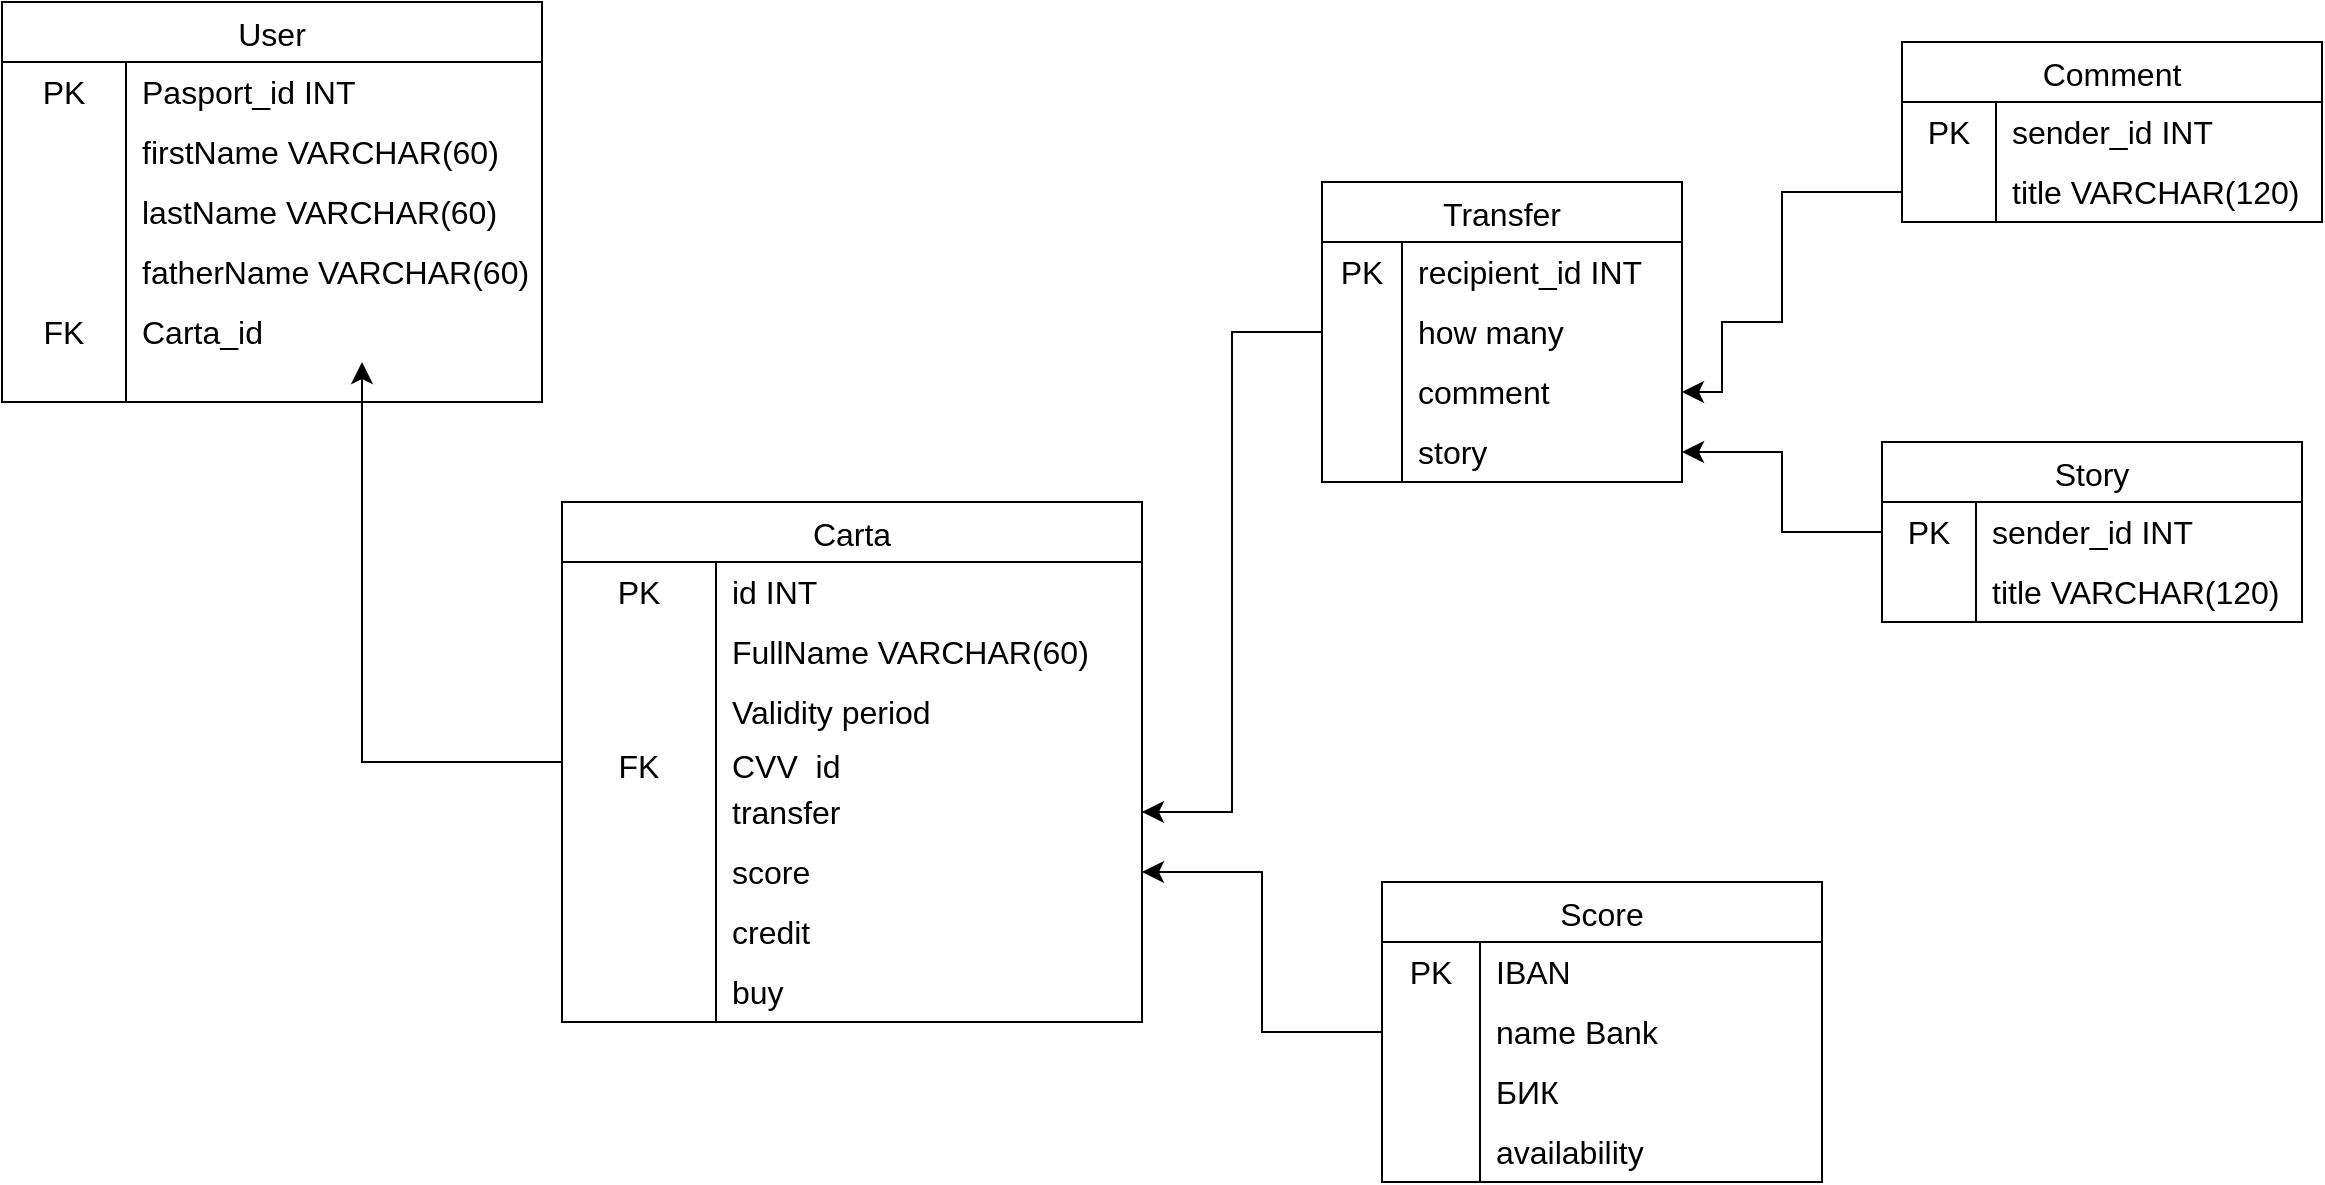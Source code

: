 <mxfile version="20.8.13" type="device"><diagram id="R2lEEEUBdFMjLlhIrx00" name="Page-1"><mxGraphModel dx="4200" dy="2324" grid="1" gridSize="10" guides="1" tooltips="1" connect="1" arrows="1" fold="1" page="1" pageScale="1" pageWidth="850" pageHeight="1100" math="0" shadow="0" extFonts="Permanent Marker^https://fonts.googleapis.com/css?family=Permanent+Marker"><root><mxCell id="0"/><mxCell id="1" parent="0"/><mxCell id="pISq7t-B5l_GhA6U0slS-1" value="User" style="shape=table;startSize=30;container=1;collapsible=0;childLayout=tableLayout;fixedRows=1;rowLines=0;fontStyle=0;strokeColor=default;fontSize=16;" parent="1" vertex="1"><mxGeometry x="30" y="250" width="270" height="200" as="geometry"/></mxCell><mxCell id="3HIKXujEoV013F43m0Qh-1" value="" style="shape=tableRow;horizontal=0;startSize=0;swimlaneHead=0;swimlaneBody=0;top=0;left=0;bottom=0;right=0;collapsible=0;dropTarget=0;fillColor=none;points=[[0,0.5],[1,0.5]];portConstraint=eastwest;strokeColor=inherit;fontSize=16;" parent="pISq7t-B5l_GhA6U0slS-1" vertex="1"><mxGeometry y="30" width="270" height="30" as="geometry"/></mxCell><mxCell id="3HIKXujEoV013F43m0Qh-2" value="PK" style="shape=partialRectangle;html=1;whiteSpace=wrap;connectable=0;fillColor=none;top=0;left=0;bottom=0;right=0;overflow=hidden;pointerEvents=1;strokeColor=inherit;fontSize=16;" parent="3HIKXujEoV013F43m0Qh-1" vertex="1"><mxGeometry width="62" height="30" as="geometry"><mxRectangle width="62" height="30" as="alternateBounds"/></mxGeometry></mxCell><mxCell id="3HIKXujEoV013F43m0Qh-3" value="Pasport_id INT" style="shape=partialRectangle;html=1;whiteSpace=wrap;connectable=0;fillColor=none;top=0;left=0;bottom=0;right=0;align=left;spacingLeft=6;overflow=hidden;strokeColor=inherit;fontSize=16;" parent="3HIKXujEoV013F43m0Qh-1" vertex="1"><mxGeometry x="62" width="208" height="30" as="geometry"><mxRectangle width="208" height="30" as="alternateBounds"/></mxGeometry></mxCell><mxCell id="pISq7t-B5l_GhA6U0slS-2" value="" style="shape=tableRow;horizontal=0;startSize=0;swimlaneHead=0;swimlaneBody=0;top=0;left=0;bottom=0;right=0;collapsible=0;dropTarget=0;fillColor=none;points=[[0,0.5],[1,0.5]];portConstraint=eastwest;strokeColor=inherit;fontSize=16;" parent="pISq7t-B5l_GhA6U0slS-1" vertex="1"><mxGeometry y="60" width="270" height="30" as="geometry"/></mxCell><mxCell id="pISq7t-B5l_GhA6U0slS-3" value="" style="shape=partialRectangle;html=1;whiteSpace=wrap;connectable=0;fillColor=none;top=0;left=0;bottom=0;right=0;overflow=hidden;pointerEvents=1;strokeColor=inherit;fontSize=16;" parent="pISq7t-B5l_GhA6U0slS-2" vertex="1"><mxGeometry width="62" height="30" as="geometry"><mxRectangle width="62" height="30" as="alternateBounds"/></mxGeometry></mxCell><mxCell id="pISq7t-B5l_GhA6U0slS-4" value="firstName VARCHAR(60)" style="shape=partialRectangle;html=1;whiteSpace=wrap;connectable=0;fillColor=none;top=0;left=0;bottom=0;right=0;align=left;spacingLeft=6;overflow=hidden;strokeColor=inherit;fontSize=16;" parent="pISq7t-B5l_GhA6U0slS-2" vertex="1"><mxGeometry x="62" width="208" height="30" as="geometry"><mxRectangle width="208" height="30" as="alternateBounds"/></mxGeometry></mxCell><mxCell id="pISq7t-B5l_GhA6U0slS-5" value="" style="shape=tableRow;horizontal=0;startSize=0;swimlaneHead=0;swimlaneBody=0;top=0;left=0;bottom=0;right=0;collapsible=0;dropTarget=0;fillColor=none;points=[[0,0.5],[1,0.5]];portConstraint=eastwest;strokeColor=inherit;fontSize=16;" parent="pISq7t-B5l_GhA6U0slS-1" vertex="1"><mxGeometry y="90" width="270" height="30" as="geometry"/></mxCell><mxCell id="pISq7t-B5l_GhA6U0slS-6" value="" style="shape=partialRectangle;html=1;whiteSpace=wrap;connectable=0;fillColor=none;top=0;left=0;bottom=0;right=0;overflow=hidden;strokeColor=inherit;fontSize=16;" parent="pISq7t-B5l_GhA6U0slS-5" vertex="1"><mxGeometry width="62" height="30" as="geometry"><mxRectangle width="62" height="30" as="alternateBounds"/></mxGeometry></mxCell><mxCell id="pISq7t-B5l_GhA6U0slS-7" value="lastName VARCHAR(60)" style="shape=partialRectangle;html=1;whiteSpace=wrap;connectable=0;fillColor=none;top=0;left=0;bottom=0;right=0;align=left;spacingLeft=6;overflow=hidden;strokeColor=inherit;fontSize=16;" parent="pISq7t-B5l_GhA6U0slS-5" vertex="1"><mxGeometry x="62" width="208" height="30" as="geometry"><mxRectangle width="208" height="30" as="alternateBounds"/></mxGeometry></mxCell><mxCell id="pISq7t-B5l_GhA6U0slS-8" value="" style="shape=tableRow;horizontal=0;startSize=0;swimlaneHead=0;swimlaneBody=0;top=0;left=0;bottom=0;right=0;collapsible=0;dropTarget=0;fillColor=none;points=[[0,0.5],[1,0.5]];portConstraint=eastwest;strokeColor=inherit;fontSize=16;" parent="pISq7t-B5l_GhA6U0slS-1" vertex="1"><mxGeometry y="120" width="270" height="30" as="geometry"/></mxCell><mxCell id="pISq7t-B5l_GhA6U0slS-9" value="" style="shape=partialRectangle;html=1;whiteSpace=wrap;connectable=0;fillColor=none;top=0;left=0;bottom=0;right=0;overflow=hidden;strokeColor=inherit;fontSize=16;" parent="pISq7t-B5l_GhA6U0slS-8" vertex="1"><mxGeometry width="62" height="30" as="geometry"><mxRectangle width="62" height="30" as="alternateBounds"/></mxGeometry></mxCell><mxCell id="pISq7t-B5l_GhA6U0slS-10" value="fatherName VARCHAR(60)" style="shape=partialRectangle;html=1;whiteSpace=wrap;connectable=0;fillColor=none;top=0;left=0;bottom=0;right=0;align=left;spacingLeft=6;overflow=hidden;strokeColor=inherit;fontSize=16;" parent="pISq7t-B5l_GhA6U0slS-8" vertex="1"><mxGeometry x="62" width="208" height="30" as="geometry"><mxRectangle width="208" height="30" as="alternateBounds"/></mxGeometry></mxCell><mxCell id="pISq7t-B5l_GhA6U0slS-11" value="" style="shape=tableRow;horizontal=0;startSize=0;swimlaneHead=0;swimlaneBody=0;top=0;left=0;bottom=0;right=0;collapsible=0;dropTarget=0;fillColor=none;points=[[0,0.5],[1,0.5]];portConstraint=eastwest;strokeColor=inherit;fontSize=16;" parent="pISq7t-B5l_GhA6U0slS-1" vertex="1"><mxGeometry y="150" width="270" height="30" as="geometry"/></mxCell><mxCell id="pISq7t-B5l_GhA6U0slS-12" value="FK" style="shape=partialRectangle;html=1;whiteSpace=wrap;connectable=0;fillColor=none;top=0;left=0;bottom=0;right=0;overflow=hidden;strokeColor=inherit;fontSize=16;" parent="pISq7t-B5l_GhA6U0slS-11" vertex="1"><mxGeometry width="62" height="30" as="geometry"><mxRectangle width="62" height="30" as="alternateBounds"/></mxGeometry></mxCell><mxCell id="pISq7t-B5l_GhA6U0slS-13" value="Carta_id" style="shape=partialRectangle;html=1;whiteSpace=wrap;connectable=0;fillColor=none;top=0;left=0;bottom=0;right=0;align=left;spacingLeft=6;overflow=hidden;strokeColor=inherit;fontSize=16;" parent="pISq7t-B5l_GhA6U0slS-11" vertex="1"><mxGeometry x="62" width="208" height="30" as="geometry"><mxRectangle width="208" height="30" as="alternateBounds"/></mxGeometry></mxCell><mxCell id="pISq7t-B5l_GhA6U0slS-14" value="" style="shape=tableRow;horizontal=0;startSize=0;swimlaneHead=0;swimlaneBody=0;top=0;left=0;bottom=0;right=0;collapsible=0;dropTarget=0;fillColor=none;points=[[0,0.5],[1,0.5]];portConstraint=eastwest;strokeColor=inherit;fontSize=16;" parent="pISq7t-B5l_GhA6U0slS-1" vertex="1"><mxGeometry y="180" width="270" height="20" as="geometry"/></mxCell><mxCell id="pISq7t-B5l_GhA6U0slS-15" value="" style="shape=partialRectangle;html=1;whiteSpace=wrap;connectable=0;fillColor=none;top=0;left=0;bottom=0;right=0;overflow=hidden;strokeColor=inherit;fontSize=16;" parent="pISq7t-B5l_GhA6U0slS-14" vertex="1"><mxGeometry width="62" height="20" as="geometry"><mxRectangle width="62" height="20" as="alternateBounds"/></mxGeometry></mxCell><mxCell id="pISq7t-B5l_GhA6U0slS-16" value="" style="shape=partialRectangle;html=1;whiteSpace=wrap;connectable=0;fillColor=none;top=0;left=0;bottom=0;right=0;align=left;spacingLeft=6;overflow=hidden;strokeColor=inherit;fontSize=16;" parent="pISq7t-B5l_GhA6U0slS-14" vertex="1"><mxGeometry x="62" width="208" height="20" as="geometry"><mxRectangle width="208" height="20" as="alternateBounds"/></mxGeometry></mxCell><mxCell id="3HIKXujEoV013F43m0Qh-4" value="Carta" style="shape=table;startSize=30;container=1;collapsible=0;childLayout=tableLayout;fixedRows=1;rowLines=0;fontStyle=0;strokeColor=default;fontSize=16;" parent="1" vertex="1"><mxGeometry x="310" y="500" width="290" height="260" as="geometry"/></mxCell><mxCell id="3HIKXujEoV013F43m0Qh-5" value="" style="shape=tableRow;horizontal=0;startSize=0;swimlaneHead=0;swimlaneBody=0;top=0;left=0;bottom=0;right=0;collapsible=0;dropTarget=0;fillColor=none;points=[[0,0.5],[1,0.5]];portConstraint=eastwest;strokeColor=inherit;fontSize=16;" parent="3HIKXujEoV013F43m0Qh-4" vertex="1"><mxGeometry y="30" width="290" height="30" as="geometry"/></mxCell><mxCell id="3HIKXujEoV013F43m0Qh-6" value="PK" style="shape=partialRectangle;html=1;whiteSpace=wrap;connectable=0;fillColor=none;top=0;left=0;bottom=0;right=0;overflow=hidden;pointerEvents=1;strokeColor=inherit;fontSize=16;" parent="3HIKXujEoV013F43m0Qh-5" vertex="1"><mxGeometry width="77" height="30" as="geometry"><mxRectangle width="77" height="30" as="alternateBounds"/></mxGeometry></mxCell><mxCell id="3HIKXujEoV013F43m0Qh-7" value="id INT" style="shape=partialRectangle;html=1;whiteSpace=wrap;connectable=0;fillColor=none;top=0;left=0;bottom=0;right=0;align=left;spacingLeft=6;overflow=hidden;strokeColor=inherit;fontSize=16;" parent="3HIKXujEoV013F43m0Qh-5" vertex="1"><mxGeometry x="77" width="213" height="30" as="geometry"><mxRectangle width="213" height="30" as="alternateBounds"/></mxGeometry></mxCell><mxCell id="3HIKXujEoV013F43m0Qh-8" value="" style="shape=tableRow;horizontal=0;startSize=0;swimlaneHead=0;swimlaneBody=0;top=0;left=0;bottom=0;right=0;collapsible=0;dropTarget=0;fillColor=none;points=[[0,0.5],[1,0.5]];portConstraint=eastwest;strokeColor=inherit;fontSize=16;" parent="3HIKXujEoV013F43m0Qh-4" vertex="1"><mxGeometry y="60" width="290" height="30" as="geometry"/></mxCell><mxCell id="3HIKXujEoV013F43m0Qh-9" value="" style="shape=partialRectangle;html=1;whiteSpace=wrap;connectable=0;fillColor=none;top=0;left=0;bottom=0;right=0;overflow=hidden;strokeColor=inherit;fontSize=16;" parent="3HIKXujEoV013F43m0Qh-8" vertex="1"><mxGeometry width="77" height="30" as="geometry"><mxRectangle width="77" height="30" as="alternateBounds"/></mxGeometry></mxCell><mxCell id="3HIKXujEoV013F43m0Qh-10" value="FullName VARCHAR(60)" style="shape=partialRectangle;html=1;whiteSpace=wrap;connectable=0;fillColor=none;top=0;left=0;bottom=0;right=0;align=left;spacingLeft=6;overflow=hidden;strokeColor=inherit;fontSize=16;" parent="3HIKXujEoV013F43m0Qh-8" vertex="1"><mxGeometry x="77" width="213" height="30" as="geometry"><mxRectangle width="213" height="30" as="alternateBounds"/></mxGeometry></mxCell><mxCell id="3HIKXujEoV013F43m0Qh-11" value="" style="shape=tableRow;horizontal=0;startSize=0;swimlaneHead=0;swimlaneBody=0;top=0;left=0;bottom=0;right=0;collapsible=0;dropTarget=0;fillColor=none;points=[[0,0.5],[1,0.5]];portConstraint=eastwest;strokeColor=inherit;fontSize=16;" parent="3HIKXujEoV013F43m0Qh-4" vertex="1"><mxGeometry y="90" width="290" height="30" as="geometry"/></mxCell><mxCell id="3HIKXujEoV013F43m0Qh-12" value="" style="shape=partialRectangle;html=1;whiteSpace=wrap;connectable=0;fillColor=none;top=0;left=0;bottom=0;right=0;overflow=hidden;strokeColor=inherit;fontSize=16;" parent="3HIKXujEoV013F43m0Qh-11" vertex="1"><mxGeometry width="77" height="30" as="geometry"><mxRectangle width="77" height="30" as="alternateBounds"/></mxGeometry></mxCell><mxCell id="3HIKXujEoV013F43m0Qh-13" value="Validity period" style="shape=partialRectangle;html=1;whiteSpace=wrap;connectable=0;fillColor=none;top=0;left=0;bottom=0;right=0;align=left;spacingLeft=6;overflow=hidden;strokeColor=inherit;fontSize=16;" parent="3HIKXujEoV013F43m0Qh-11" vertex="1"><mxGeometry x="77" width="213" height="30" as="geometry"><mxRectangle width="213" height="30" as="alternateBounds"/></mxGeometry></mxCell><mxCell id="3HIKXujEoV013F43m0Qh-24" value="" style="shape=tableRow;horizontal=0;startSize=0;swimlaneHead=0;swimlaneBody=0;top=0;left=0;bottom=0;right=0;collapsible=0;dropTarget=0;fillColor=none;points=[[0,0.5],[1,0.5]];portConstraint=eastwest;strokeColor=inherit;fontSize=16;" parent="3HIKXujEoV013F43m0Qh-4" vertex="1"><mxGeometry y="120" width="290" height="20" as="geometry"/></mxCell><mxCell id="3HIKXujEoV013F43m0Qh-25" value="FK" style="shape=partialRectangle;html=1;whiteSpace=wrap;connectable=0;fillColor=none;top=0;left=0;bottom=0;right=0;overflow=hidden;strokeColor=inherit;fontSize=16;" parent="3HIKXujEoV013F43m0Qh-24" vertex="1"><mxGeometry width="77" height="20" as="geometry"><mxRectangle width="77" height="20" as="alternateBounds"/></mxGeometry></mxCell><mxCell id="3HIKXujEoV013F43m0Qh-26" value="CVV_id" style="shape=partialRectangle;html=1;whiteSpace=wrap;connectable=0;fillColor=none;top=0;left=0;bottom=0;right=0;align=left;spacingLeft=6;overflow=hidden;strokeColor=inherit;fontSize=16;" parent="3HIKXujEoV013F43m0Qh-24" vertex="1"><mxGeometry x="77" width="213" height="20" as="geometry"><mxRectangle width="213" height="20" as="alternateBounds"/></mxGeometry></mxCell><mxCell id="3HIKXujEoV013F43m0Qh-56" value="" style="shape=tableRow;horizontal=0;startSize=0;swimlaneHead=0;swimlaneBody=0;top=0;left=0;bottom=0;right=0;collapsible=0;dropTarget=0;fillColor=none;points=[[0,0.5],[1,0.5]];portConstraint=eastwest;strokeColor=inherit;fontSize=16;" parent="3HIKXujEoV013F43m0Qh-4" vertex="1"><mxGeometry y="140" width="290" height="30" as="geometry"/></mxCell><mxCell id="3HIKXujEoV013F43m0Qh-57" value="" style="shape=partialRectangle;html=1;whiteSpace=wrap;connectable=0;fillColor=none;top=0;left=0;bottom=0;right=0;overflow=hidden;strokeColor=inherit;fontSize=16;" parent="3HIKXujEoV013F43m0Qh-56" vertex="1"><mxGeometry width="77" height="30" as="geometry"><mxRectangle width="77" height="30" as="alternateBounds"/></mxGeometry></mxCell><mxCell id="3HIKXujEoV013F43m0Qh-58" value="transfer" style="shape=partialRectangle;html=1;whiteSpace=wrap;connectable=0;fillColor=none;top=0;left=0;bottom=0;right=0;align=left;spacingLeft=6;overflow=hidden;strokeColor=inherit;fontSize=16;" parent="3HIKXujEoV013F43m0Qh-56" vertex="1"><mxGeometry x="77" width="213" height="30" as="geometry"><mxRectangle width="213" height="30" as="alternateBounds"/></mxGeometry></mxCell><mxCell id="3HIKXujEoV013F43m0Qh-39" value="" style="shape=tableRow;horizontal=0;startSize=0;swimlaneHead=0;swimlaneBody=0;top=0;left=0;bottom=0;right=0;collapsible=0;dropTarget=0;fillColor=none;points=[[0,0.5],[1,0.5]];portConstraint=eastwest;strokeColor=inherit;fontSize=16;" parent="3HIKXujEoV013F43m0Qh-4" vertex="1"><mxGeometry y="170" width="290" height="30" as="geometry"/></mxCell><mxCell id="3HIKXujEoV013F43m0Qh-40" value="" style="shape=partialRectangle;html=1;whiteSpace=wrap;connectable=0;fillColor=none;top=0;left=0;bottom=0;right=0;overflow=hidden;strokeColor=inherit;fontSize=16;" parent="3HIKXujEoV013F43m0Qh-39" vertex="1"><mxGeometry width="77" height="30" as="geometry"><mxRectangle width="77" height="30" as="alternateBounds"/></mxGeometry></mxCell><mxCell id="3HIKXujEoV013F43m0Qh-41" value="score" style="shape=partialRectangle;html=1;whiteSpace=wrap;connectable=0;fillColor=none;top=0;left=0;bottom=0;right=0;align=left;spacingLeft=6;overflow=hidden;strokeColor=inherit;fontSize=16;" parent="3HIKXujEoV013F43m0Qh-39" vertex="1"><mxGeometry x="77" width="213" height="30" as="geometry"><mxRectangle width="213" height="30" as="alternateBounds"/></mxGeometry></mxCell><mxCell id="3HIKXujEoV013F43m0Qh-103" value="" style="shape=tableRow;horizontal=0;startSize=0;swimlaneHead=0;swimlaneBody=0;top=0;left=0;bottom=0;right=0;collapsible=0;dropTarget=0;fillColor=none;points=[[0,0.5],[1,0.5]];portConstraint=eastwest;strokeColor=inherit;fontSize=16;" parent="3HIKXujEoV013F43m0Qh-4" vertex="1"><mxGeometry y="200" width="290" height="30" as="geometry"/></mxCell><mxCell id="3HIKXujEoV013F43m0Qh-104" value="" style="shape=partialRectangle;html=1;whiteSpace=wrap;connectable=0;fillColor=none;top=0;left=0;bottom=0;right=0;overflow=hidden;strokeColor=inherit;fontSize=16;" parent="3HIKXujEoV013F43m0Qh-103" vertex="1"><mxGeometry width="77" height="30" as="geometry"><mxRectangle width="77" height="30" as="alternateBounds"/></mxGeometry></mxCell><mxCell id="3HIKXujEoV013F43m0Qh-105" value="credit" style="shape=partialRectangle;html=1;whiteSpace=wrap;connectable=0;fillColor=none;top=0;left=0;bottom=0;right=0;align=left;spacingLeft=6;overflow=hidden;strokeColor=inherit;fontSize=16;" parent="3HIKXujEoV013F43m0Qh-103" vertex="1"><mxGeometry x="77" width="213" height="30" as="geometry"><mxRectangle width="213" height="30" as="alternateBounds"/></mxGeometry></mxCell><mxCell id="3HIKXujEoV013F43m0Qh-128" value="" style="shape=tableRow;horizontal=0;startSize=0;swimlaneHead=0;swimlaneBody=0;top=0;left=0;bottom=0;right=0;collapsible=0;dropTarget=0;fillColor=none;points=[[0,0.5],[1,0.5]];portConstraint=eastwest;strokeColor=inherit;fontSize=16;" parent="3HIKXujEoV013F43m0Qh-4" vertex="1"><mxGeometry y="230" width="290" height="30" as="geometry"/></mxCell><mxCell id="3HIKXujEoV013F43m0Qh-129" value="" style="shape=partialRectangle;html=1;whiteSpace=wrap;connectable=0;fillColor=none;top=0;left=0;bottom=0;right=0;overflow=hidden;strokeColor=inherit;fontSize=16;" parent="3HIKXujEoV013F43m0Qh-128" vertex="1"><mxGeometry width="77" height="30" as="geometry"><mxRectangle width="77" height="30" as="alternateBounds"/></mxGeometry></mxCell><mxCell id="3HIKXujEoV013F43m0Qh-130" value="buy" style="shape=partialRectangle;html=1;whiteSpace=wrap;connectable=0;fillColor=none;top=0;left=0;bottom=0;right=0;align=left;spacingLeft=6;overflow=hidden;strokeColor=inherit;fontSize=16;" parent="3HIKXujEoV013F43m0Qh-128" vertex="1"><mxGeometry x="77" width="213" height="30" as="geometry"><mxRectangle width="213" height="30" as="alternateBounds"/></mxGeometry></mxCell><mxCell id="3HIKXujEoV013F43m0Qh-28" value="" style="edgeStyle=elbowEdgeStyle;elbow=horizontal;endArrow=classic;html=1;curved=0;rounded=0;endSize=8;startSize=8;fontSize=12;" parent="1" source="3HIKXujEoV013F43m0Qh-4" target="pISq7t-B5l_GhA6U0slS-11" edge="1"><mxGeometry width="50" height="50" relative="1" as="geometry"><mxPoint x="200" y="380" as="sourcePoint"/><mxPoint x="460" y="550" as="targetPoint"/><Array as="points"><mxPoint x="210" y="495"/><mxPoint x="540" y="540"/><mxPoint x="225" y="380"/></Array></mxGeometry></mxCell><mxCell id="3HIKXujEoV013F43m0Qh-42" value="Score" style="shape=table;startSize=30;container=1;collapsible=0;childLayout=tableLayout;fixedRows=1;rowLines=0;fontStyle=0;strokeColor=default;fontSize=16;" parent="1" vertex="1"><mxGeometry x="720" y="690" width="220" height="150" as="geometry"/></mxCell><mxCell id="3HIKXujEoV013F43m0Qh-43" value="" style="shape=tableRow;horizontal=0;startSize=0;swimlaneHead=0;swimlaneBody=0;top=0;left=0;bottom=0;right=0;collapsible=0;dropTarget=0;fillColor=none;points=[[0,0.5],[1,0.5]];portConstraint=eastwest;strokeColor=inherit;fontSize=16;" parent="3HIKXujEoV013F43m0Qh-42" vertex="1"><mxGeometry y="30" width="220" height="30" as="geometry"/></mxCell><mxCell id="3HIKXujEoV013F43m0Qh-44" value="PK" style="shape=partialRectangle;html=1;whiteSpace=wrap;connectable=0;fillColor=none;top=0;left=0;bottom=0;right=0;overflow=hidden;pointerEvents=1;strokeColor=inherit;fontSize=16;" parent="3HIKXujEoV013F43m0Qh-43" vertex="1"><mxGeometry width="49" height="30" as="geometry"><mxRectangle width="49" height="30" as="alternateBounds"/></mxGeometry></mxCell><mxCell id="3HIKXujEoV013F43m0Qh-45" value="IBAN" style="shape=partialRectangle;html=1;whiteSpace=wrap;connectable=0;fillColor=none;top=0;left=0;bottom=0;right=0;align=left;spacingLeft=6;overflow=hidden;strokeColor=inherit;fontSize=16;" parent="3HIKXujEoV013F43m0Qh-43" vertex="1"><mxGeometry x="49" width="171" height="30" as="geometry"><mxRectangle width="171" height="30" as="alternateBounds"/></mxGeometry></mxCell><mxCell id="3HIKXujEoV013F43m0Qh-52" value="" style="shape=tableRow;horizontal=0;startSize=0;swimlaneHead=0;swimlaneBody=0;top=0;left=0;bottom=0;right=0;collapsible=0;dropTarget=0;fillColor=none;points=[[0,0.5],[1,0.5]];portConstraint=eastwest;strokeColor=inherit;fontSize=16;" parent="3HIKXujEoV013F43m0Qh-42" vertex="1"><mxGeometry y="60" width="220" height="30" as="geometry"/></mxCell><mxCell id="3HIKXujEoV013F43m0Qh-53" value="" style="shape=partialRectangle;html=1;whiteSpace=wrap;connectable=0;fillColor=none;top=0;left=0;bottom=0;right=0;overflow=hidden;pointerEvents=1;strokeColor=inherit;fontSize=16;" parent="3HIKXujEoV013F43m0Qh-52" vertex="1"><mxGeometry width="49" height="30" as="geometry"><mxRectangle width="49" height="30" as="alternateBounds"/></mxGeometry></mxCell><mxCell id="3HIKXujEoV013F43m0Qh-54" value="name Bank" style="shape=partialRectangle;html=1;whiteSpace=wrap;connectable=0;fillColor=none;top=0;left=0;bottom=0;right=0;align=left;spacingLeft=6;overflow=hidden;strokeColor=inherit;fontSize=16;" parent="3HIKXujEoV013F43m0Qh-52" vertex="1"><mxGeometry x="49" width="171" height="30" as="geometry"><mxRectangle width="171" height="30" as="alternateBounds"/></mxGeometry></mxCell><mxCell id="3HIKXujEoV013F43m0Qh-46" value="" style="shape=tableRow;horizontal=0;startSize=0;swimlaneHead=0;swimlaneBody=0;top=0;left=0;bottom=0;right=0;collapsible=0;dropTarget=0;fillColor=none;points=[[0,0.5],[1,0.5]];portConstraint=eastwest;strokeColor=inherit;fontSize=16;" parent="3HIKXujEoV013F43m0Qh-42" vertex="1"><mxGeometry y="90" width="220" height="30" as="geometry"/></mxCell><mxCell id="3HIKXujEoV013F43m0Qh-47" value="" style="shape=partialRectangle;html=1;whiteSpace=wrap;connectable=0;fillColor=none;top=0;left=0;bottom=0;right=0;overflow=hidden;strokeColor=inherit;fontSize=16;" parent="3HIKXujEoV013F43m0Qh-46" vertex="1"><mxGeometry width="49" height="30" as="geometry"><mxRectangle width="49" height="30" as="alternateBounds"/></mxGeometry></mxCell><mxCell id="3HIKXujEoV013F43m0Qh-48" value="БИК" style="shape=partialRectangle;html=1;whiteSpace=wrap;connectable=0;fillColor=none;top=0;left=0;bottom=0;right=0;align=left;spacingLeft=6;overflow=hidden;strokeColor=inherit;fontSize=16;" parent="3HIKXujEoV013F43m0Qh-46" vertex="1"><mxGeometry x="49" width="171" height="30" as="geometry"><mxRectangle width="171" height="30" as="alternateBounds"/></mxGeometry></mxCell><mxCell id="3HIKXujEoV013F43m0Qh-49" value="" style="shape=tableRow;horizontal=0;startSize=0;swimlaneHead=0;swimlaneBody=0;top=0;left=0;bottom=0;right=0;collapsible=0;dropTarget=0;fillColor=none;points=[[0,0.5],[1,0.5]];portConstraint=eastwest;strokeColor=inherit;fontSize=16;" parent="3HIKXujEoV013F43m0Qh-42" vertex="1"><mxGeometry y="120" width="220" height="30" as="geometry"/></mxCell><mxCell id="3HIKXujEoV013F43m0Qh-50" value="" style="shape=partialRectangle;html=1;whiteSpace=wrap;connectable=0;fillColor=none;top=0;left=0;bottom=0;right=0;overflow=hidden;strokeColor=inherit;fontSize=16;" parent="3HIKXujEoV013F43m0Qh-49" vertex="1"><mxGeometry width="49" height="30" as="geometry"><mxRectangle width="49" height="30" as="alternateBounds"/></mxGeometry></mxCell><mxCell id="3HIKXujEoV013F43m0Qh-51" value="availability" style="shape=partialRectangle;html=1;whiteSpace=wrap;connectable=0;fillColor=none;top=0;left=0;bottom=0;right=0;align=left;spacingLeft=6;overflow=hidden;strokeColor=inherit;fontSize=16;" parent="3HIKXujEoV013F43m0Qh-49" vertex="1"><mxGeometry x="49" width="171" height="30" as="geometry"><mxRectangle width="171" height="30" as="alternateBounds"/></mxGeometry></mxCell><mxCell id="3HIKXujEoV013F43m0Qh-55" value="" style="edgeStyle=elbowEdgeStyle;elbow=horizontal;endArrow=classic;html=1;curved=0;rounded=0;endSize=8;startSize=8;fontSize=12;" parent="1" source="3HIKXujEoV013F43m0Qh-42" target="3HIKXujEoV013F43m0Qh-39" edge="1"><mxGeometry width="50" height="50" relative="1" as="geometry"><mxPoint x="450" y="620" as="sourcePoint"/><mxPoint x="500" y="570" as="targetPoint"/></mxGeometry></mxCell><mxCell id="3HIKXujEoV013F43m0Qh-59" value="Transfer" style="shape=table;startSize=30;container=1;collapsible=0;childLayout=tableLayout;fixedRows=1;rowLines=0;fontStyle=0;strokeColor=default;fontSize=16;" parent="1" vertex="1"><mxGeometry x="690" y="340" width="180" height="150" as="geometry"/></mxCell><mxCell id="3HIKXujEoV013F43m0Qh-60" value="" style="shape=tableRow;horizontal=0;startSize=0;swimlaneHead=0;swimlaneBody=0;top=0;left=0;bottom=0;right=0;collapsible=0;dropTarget=0;fillColor=none;points=[[0,0.5],[1,0.5]];portConstraint=eastwest;strokeColor=inherit;fontSize=16;" parent="3HIKXujEoV013F43m0Qh-59" vertex="1"><mxGeometry y="30" width="180" height="30" as="geometry"/></mxCell><mxCell id="3HIKXujEoV013F43m0Qh-61" value="PK" style="shape=partialRectangle;html=1;whiteSpace=wrap;connectable=0;fillColor=none;top=0;left=0;bottom=0;right=0;overflow=hidden;pointerEvents=1;strokeColor=inherit;fontSize=16;" parent="3HIKXujEoV013F43m0Qh-60" vertex="1"><mxGeometry width="40" height="30" as="geometry"><mxRectangle width="40" height="30" as="alternateBounds"/></mxGeometry></mxCell><mxCell id="3HIKXujEoV013F43m0Qh-62" value="recipient_id INT" style="shape=partialRectangle;html=1;whiteSpace=wrap;connectable=0;fillColor=none;top=0;left=0;bottom=0;right=0;align=left;spacingLeft=6;overflow=hidden;strokeColor=inherit;fontSize=16;" parent="3HIKXujEoV013F43m0Qh-60" vertex="1"><mxGeometry x="40" width="140" height="30" as="geometry"><mxRectangle width="140" height="30" as="alternateBounds"/></mxGeometry></mxCell><mxCell id="3HIKXujEoV013F43m0Qh-63" value="" style="shape=tableRow;horizontal=0;startSize=0;swimlaneHead=0;swimlaneBody=0;top=0;left=0;bottom=0;right=0;collapsible=0;dropTarget=0;fillColor=none;points=[[0,0.5],[1,0.5]];portConstraint=eastwest;strokeColor=inherit;fontSize=16;" parent="3HIKXujEoV013F43m0Qh-59" vertex="1"><mxGeometry y="60" width="180" height="30" as="geometry"/></mxCell><mxCell id="3HIKXujEoV013F43m0Qh-64" value="" style="shape=partialRectangle;html=1;whiteSpace=wrap;connectable=0;fillColor=none;top=0;left=0;bottom=0;right=0;overflow=hidden;strokeColor=inherit;fontSize=16;" parent="3HIKXujEoV013F43m0Qh-63" vertex="1"><mxGeometry width="40" height="30" as="geometry"><mxRectangle width="40" height="30" as="alternateBounds"/></mxGeometry></mxCell><mxCell id="3HIKXujEoV013F43m0Qh-65" value="how many" style="shape=partialRectangle;html=1;whiteSpace=wrap;connectable=0;fillColor=none;top=0;left=0;bottom=0;right=0;align=left;spacingLeft=6;overflow=hidden;strokeColor=inherit;fontSize=16;" parent="3HIKXujEoV013F43m0Qh-63" vertex="1"><mxGeometry x="40" width="140" height="30" as="geometry"><mxRectangle width="140" height="30" as="alternateBounds"/></mxGeometry></mxCell><mxCell id="3HIKXujEoV013F43m0Qh-66" value="" style="shape=tableRow;horizontal=0;startSize=0;swimlaneHead=0;swimlaneBody=0;top=0;left=0;bottom=0;right=0;collapsible=0;dropTarget=0;fillColor=none;points=[[0,0.5],[1,0.5]];portConstraint=eastwest;strokeColor=inherit;fontSize=16;" parent="3HIKXujEoV013F43m0Qh-59" vertex="1"><mxGeometry y="90" width="180" height="30" as="geometry"/></mxCell><mxCell id="3HIKXujEoV013F43m0Qh-67" value="" style="shape=partialRectangle;html=1;whiteSpace=wrap;connectable=0;fillColor=none;top=0;left=0;bottom=0;right=0;overflow=hidden;strokeColor=inherit;fontSize=16;" parent="3HIKXujEoV013F43m0Qh-66" vertex="1"><mxGeometry width="40" height="30" as="geometry"><mxRectangle width="40" height="30" as="alternateBounds"/></mxGeometry></mxCell><mxCell id="3HIKXujEoV013F43m0Qh-68" value="comment" style="shape=partialRectangle;html=1;whiteSpace=wrap;connectable=0;fillColor=none;top=0;left=0;bottom=0;right=0;align=left;spacingLeft=6;overflow=hidden;strokeColor=inherit;fontSize=16;" parent="3HIKXujEoV013F43m0Qh-66" vertex="1"><mxGeometry x="40" width="140" height="30" as="geometry"><mxRectangle width="140" height="30" as="alternateBounds"/></mxGeometry></mxCell><mxCell id="3HIKXujEoV013F43m0Qh-99" value="" style="shape=tableRow;horizontal=0;startSize=0;swimlaneHead=0;swimlaneBody=0;top=0;left=0;bottom=0;right=0;collapsible=0;dropTarget=0;fillColor=none;points=[[0,0.5],[1,0.5]];portConstraint=eastwest;strokeColor=inherit;fontSize=16;" parent="3HIKXujEoV013F43m0Qh-59" vertex="1"><mxGeometry y="120" width="180" height="30" as="geometry"/></mxCell><mxCell id="3HIKXujEoV013F43m0Qh-100" value="" style="shape=partialRectangle;html=1;whiteSpace=wrap;connectable=0;fillColor=none;top=0;left=0;bottom=0;right=0;overflow=hidden;strokeColor=inherit;fontSize=16;" parent="3HIKXujEoV013F43m0Qh-99" vertex="1"><mxGeometry width="40" height="30" as="geometry"><mxRectangle width="40" height="30" as="alternateBounds"/></mxGeometry></mxCell><mxCell id="3HIKXujEoV013F43m0Qh-101" value="story" style="shape=partialRectangle;html=1;whiteSpace=wrap;connectable=0;fillColor=none;top=0;left=0;bottom=0;right=0;align=left;spacingLeft=6;overflow=hidden;strokeColor=inherit;fontSize=16;" parent="3HIKXujEoV013F43m0Qh-99" vertex="1"><mxGeometry x="40" width="140" height="30" as="geometry"><mxRectangle width="140" height="30" as="alternateBounds"/></mxGeometry></mxCell><mxCell id="3HIKXujEoV013F43m0Qh-70" value="" style="edgeStyle=elbowEdgeStyle;elbow=horizontal;endArrow=classic;html=1;curved=0;rounded=0;endSize=8;startSize=8;fontSize=12;" parent="1" source="3HIKXujEoV013F43m0Qh-59" target="3HIKXujEoV013F43m0Qh-56" edge="1"><mxGeometry width="50" height="50" relative="1" as="geometry"><mxPoint x="470" y="450" as="sourcePoint"/><mxPoint x="520" y="400" as="targetPoint"/></mxGeometry></mxCell><mxCell id="3HIKXujEoV013F43m0Qh-71" value="Comment" style="shape=table;startSize=30;container=1;collapsible=0;childLayout=tableLayout;fixedRows=1;rowLines=0;fontStyle=0;strokeColor=default;fontSize=16;" parent="1" vertex="1"><mxGeometry x="980" y="270" width="210" height="90" as="geometry"/></mxCell><mxCell id="3HIKXujEoV013F43m0Qh-72" value="" style="shape=tableRow;horizontal=0;startSize=0;swimlaneHead=0;swimlaneBody=0;top=0;left=0;bottom=0;right=0;collapsible=0;dropTarget=0;fillColor=none;points=[[0,0.5],[1,0.5]];portConstraint=eastwest;strokeColor=inherit;fontSize=16;" parent="3HIKXujEoV013F43m0Qh-71" vertex="1"><mxGeometry y="30" width="210" height="30" as="geometry"/></mxCell><mxCell id="3HIKXujEoV013F43m0Qh-73" value="PK" style="shape=partialRectangle;html=1;whiteSpace=wrap;connectable=0;fillColor=none;top=0;left=0;bottom=0;right=0;overflow=hidden;pointerEvents=1;strokeColor=inherit;fontSize=16;" parent="3HIKXujEoV013F43m0Qh-72" vertex="1"><mxGeometry width="47" height="30" as="geometry"><mxRectangle width="47" height="30" as="alternateBounds"/></mxGeometry></mxCell><mxCell id="3HIKXujEoV013F43m0Qh-74" value="sender_id INT" style="shape=partialRectangle;html=1;whiteSpace=wrap;connectable=0;fillColor=none;top=0;left=0;bottom=0;right=0;align=left;spacingLeft=6;overflow=hidden;strokeColor=inherit;fontSize=16;" parent="3HIKXujEoV013F43m0Qh-72" vertex="1"><mxGeometry x="47" width="163" height="30" as="geometry"><mxRectangle width="163" height="30" as="alternateBounds"/></mxGeometry></mxCell><mxCell id="3HIKXujEoV013F43m0Qh-75" value="" style="shape=tableRow;horizontal=0;startSize=0;swimlaneHead=0;swimlaneBody=0;top=0;left=0;bottom=0;right=0;collapsible=0;dropTarget=0;fillColor=none;points=[[0,0.5],[1,0.5]];portConstraint=eastwest;strokeColor=inherit;fontSize=16;" parent="3HIKXujEoV013F43m0Qh-71" vertex="1"><mxGeometry y="60" width="210" height="30" as="geometry"/></mxCell><mxCell id="3HIKXujEoV013F43m0Qh-76" value="" style="shape=partialRectangle;html=1;whiteSpace=wrap;connectable=0;fillColor=none;top=0;left=0;bottom=0;right=0;overflow=hidden;strokeColor=inherit;fontSize=16;" parent="3HIKXujEoV013F43m0Qh-75" vertex="1"><mxGeometry width="47" height="30" as="geometry"><mxRectangle width="47" height="30" as="alternateBounds"/></mxGeometry></mxCell><mxCell id="3HIKXujEoV013F43m0Qh-77" value="title VARCHAR(120)" style="shape=partialRectangle;html=1;whiteSpace=wrap;connectable=0;fillColor=none;top=0;left=0;bottom=0;right=0;align=left;spacingLeft=6;overflow=hidden;strokeColor=inherit;fontSize=16;" parent="3HIKXujEoV013F43m0Qh-75" vertex="1"><mxGeometry x="47" width="163" height="30" as="geometry"><mxRectangle width="163" height="30" as="alternateBounds"/></mxGeometry></mxCell><mxCell id="3HIKXujEoV013F43m0Qh-81" value="" style="edgeStyle=segmentEdgeStyle;endArrow=classic;html=1;curved=0;rounded=0;endSize=8;startSize=8;fontSize=12;" parent="1" source="3HIKXujEoV013F43m0Qh-71" target="3HIKXujEoV013F43m0Qh-66" edge="1"><mxGeometry width="50" height="50" relative="1" as="geometry"><mxPoint x="750" y="389.95" as="sourcePoint"/><mxPoint x="800" y="339.95" as="targetPoint"/><Array as="points"><mxPoint x="920" y="345"/><mxPoint x="920" y="410"/><mxPoint x="890" y="410"/><mxPoint x="890" y="445"/></Array></mxGeometry></mxCell><mxCell id="3HIKXujEoV013F43m0Qh-92" value="Story" style="shape=table;startSize=30;container=1;collapsible=0;childLayout=tableLayout;fixedRows=1;rowLines=0;fontStyle=0;strokeColor=default;fontSize=16;" parent="1" vertex="1"><mxGeometry x="970" y="470" width="210" height="90" as="geometry"/></mxCell><mxCell id="3HIKXujEoV013F43m0Qh-93" value="" style="shape=tableRow;horizontal=0;startSize=0;swimlaneHead=0;swimlaneBody=0;top=0;left=0;bottom=0;right=0;collapsible=0;dropTarget=0;fillColor=none;points=[[0,0.5],[1,0.5]];portConstraint=eastwest;strokeColor=inherit;fontSize=16;" parent="3HIKXujEoV013F43m0Qh-92" vertex="1"><mxGeometry y="30" width="210" height="30" as="geometry"/></mxCell><mxCell id="3HIKXujEoV013F43m0Qh-94" value="PK" style="shape=partialRectangle;html=1;whiteSpace=wrap;connectable=0;fillColor=none;top=0;left=0;bottom=0;right=0;overflow=hidden;pointerEvents=1;strokeColor=inherit;fontSize=16;" parent="3HIKXujEoV013F43m0Qh-93" vertex="1"><mxGeometry width="47" height="30" as="geometry"><mxRectangle width="47" height="30" as="alternateBounds"/></mxGeometry></mxCell><mxCell id="3HIKXujEoV013F43m0Qh-95" value="sender_id INT" style="shape=partialRectangle;html=1;whiteSpace=wrap;connectable=0;fillColor=none;top=0;left=0;bottom=0;right=0;align=left;spacingLeft=6;overflow=hidden;strokeColor=inherit;fontSize=16;" parent="3HIKXujEoV013F43m0Qh-93" vertex="1"><mxGeometry x="47" width="163" height="30" as="geometry"><mxRectangle width="163" height="30" as="alternateBounds"/></mxGeometry></mxCell><mxCell id="3HIKXujEoV013F43m0Qh-96" value="" style="shape=tableRow;horizontal=0;startSize=0;swimlaneHead=0;swimlaneBody=0;top=0;left=0;bottom=0;right=0;collapsible=0;dropTarget=0;fillColor=none;points=[[0,0.5],[1,0.5]];portConstraint=eastwest;strokeColor=inherit;fontSize=16;" parent="3HIKXujEoV013F43m0Qh-92" vertex="1"><mxGeometry y="60" width="210" height="30" as="geometry"/></mxCell><mxCell id="3HIKXujEoV013F43m0Qh-97" value="" style="shape=partialRectangle;html=1;whiteSpace=wrap;connectable=0;fillColor=none;top=0;left=0;bottom=0;right=0;overflow=hidden;strokeColor=inherit;fontSize=16;" parent="3HIKXujEoV013F43m0Qh-96" vertex="1"><mxGeometry width="47" height="30" as="geometry"><mxRectangle width="47" height="30" as="alternateBounds"/></mxGeometry></mxCell><mxCell id="3HIKXujEoV013F43m0Qh-98" value="title VARCHAR(120)" style="shape=partialRectangle;html=1;whiteSpace=wrap;connectable=0;fillColor=none;top=0;left=0;bottom=0;right=0;align=left;spacingLeft=6;overflow=hidden;strokeColor=inherit;fontSize=16;" parent="3HIKXujEoV013F43m0Qh-96" vertex="1"><mxGeometry x="47" width="163" height="30" as="geometry"><mxRectangle width="163" height="30" as="alternateBounds"/></mxGeometry></mxCell><mxCell id="3HIKXujEoV013F43m0Qh-102" value="" style="edgeStyle=elbowEdgeStyle;elbow=horizontal;endArrow=classic;html=1;curved=0;rounded=0;endSize=8;startSize=8;fontSize=12;" parent="1" source="3HIKXujEoV013F43m0Qh-92" target="3HIKXujEoV013F43m0Qh-99" edge="1"><mxGeometry width="50" height="50" relative="1" as="geometry"><mxPoint x="760" y="510" as="sourcePoint"/><mxPoint x="810" y="460" as="targetPoint"/></mxGeometry></mxCell></root></mxGraphModel></diagram></mxfile>